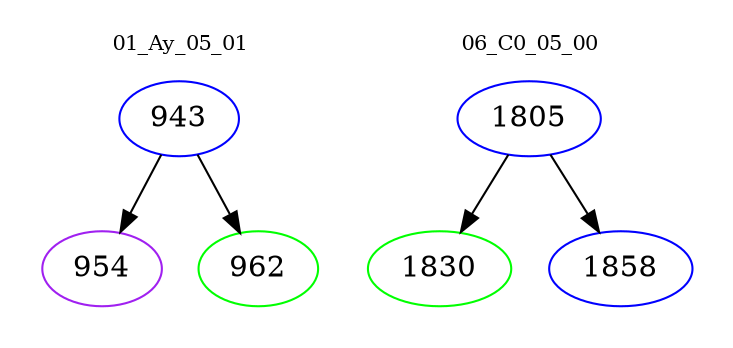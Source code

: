 digraph{
subgraph cluster_0 {
color = white
label = "01_Ay_05_01";
fontsize=10;
T0_943 [label="943", color="blue"]
T0_943 -> T0_954 [color="black"]
T0_954 [label="954", color="purple"]
T0_943 -> T0_962 [color="black"]
T0_962 [label="962", color="green"]
}
subgraph cluster_1 {
color = white
label = "06_C0_05_00";
fontsize=10;
T1_1805 [label="1805", color="blue"]
T1_1805 -> T1_1830 [color="black"]
T1_1830 [label="1830", color="green"]
T1_1805 -> T1_1858 [color="black"]
T1_1858 [label="1858", color="blue"]
}
}
